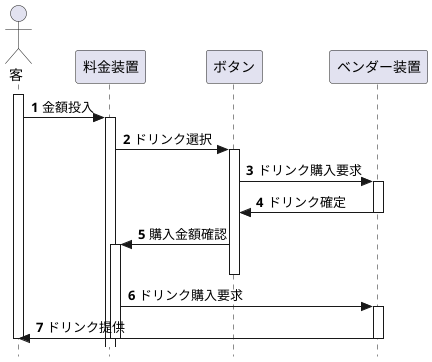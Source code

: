 @startuml 演習6-4シーケンス図
hide footbox
 autonumber
skinparam style strictuml


actor 客
participant 料金装置
participant ボタン
participant ベンダー装置

activate 客

客 -> 料金装置: 金額投入
activate 料金装置

料金装置 -> ボタン: ドリンク選択
activate ボタン

ボタン -> ベンダー装置: ドリンク購入要求
activate ベンダー装置

ベンダー装置 -> ボタン: ドリンク確定
deactivate ベンダー装置

ボタン -> 料金装置: 購入金額確認
activate 料金装置
deactivate ボタン

料金装置 -> ベンダー装置: ドリンク購入要求
activate ベンダー装置

ベンダー装置 -> 客: ドリンク提供
deactivate ベンダー装置

deactivate 料金装置
deactivate 客
@enduml
